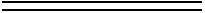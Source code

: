 <mxfile version="17.1.2" type="github"><diagram id="ROImntogfC1_MemueQHh" name="Page-1"><mxGraphModel dx="1422" dy="786" grid="1" gridSize="10" guides="1" tooltips="1" connect="1" arrows="1" fold="1" page="1" pageScale="1" pageWidth="850" pageHeight="1100" math="0" shadow="0"><root><mxCell id="0"/><mxCell id="1" parent="0"/><mxCell id="eBZVXfpxymz6QUCulWdz-2" value="" style="shape=link;html=1;rounded=0;" parent="1" edge="1"><mxGeometry width="100" relative="1" as="geometry"><mxPoint x="370" y="400" as="sourcePoint"/><mxPoint x="470" y="400" as="targetPoint"/></mxGeometry></mxCell></root></mxGraphModel></diagram></mxfile>